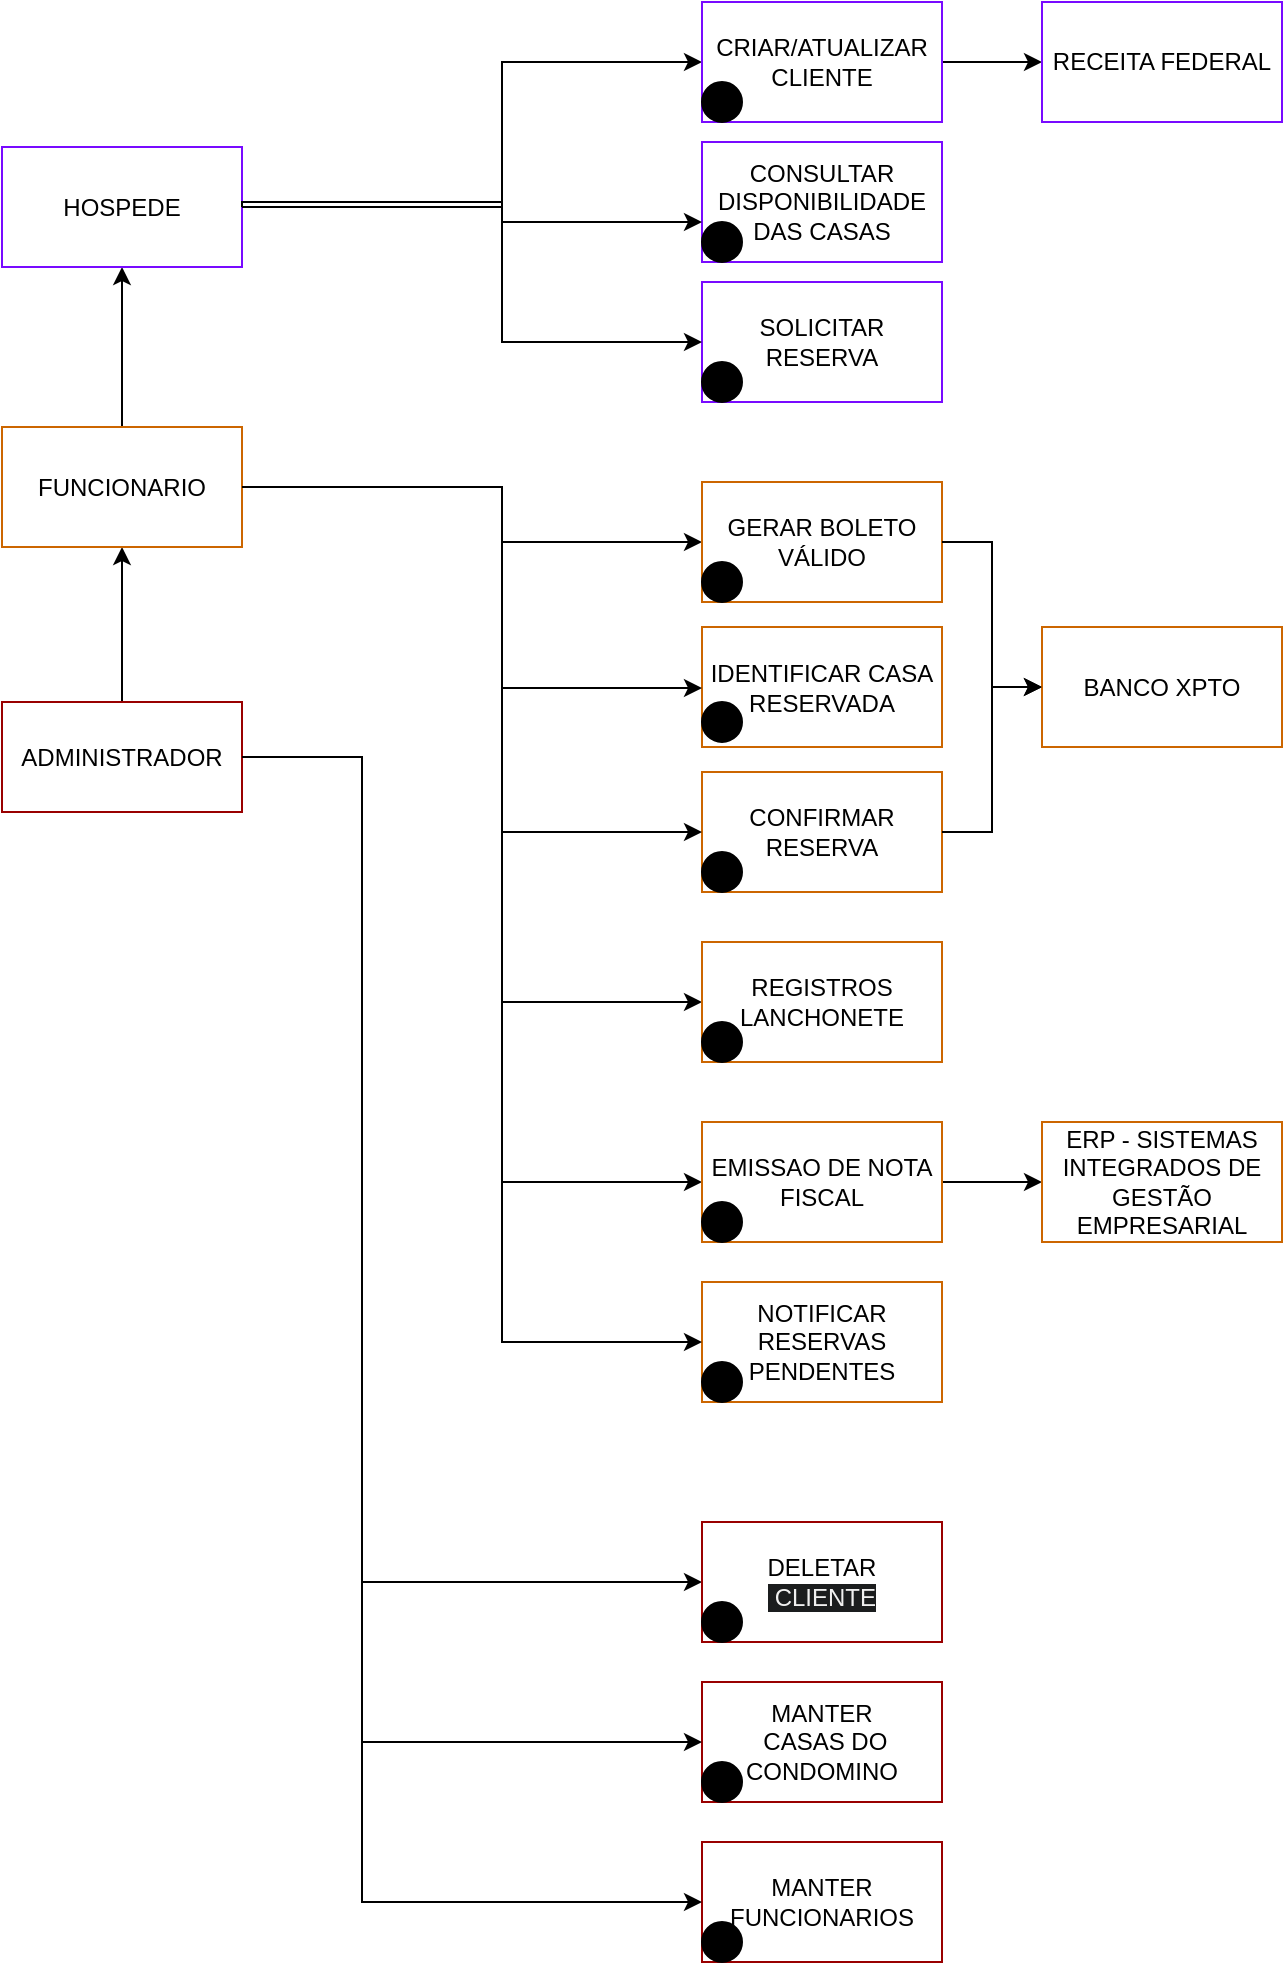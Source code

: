 <mxfile version="24.0.4" type="device">
  <diagram name="v2" id="9f3W9VO9dHgqnGIH7AgD">
    <mxGraphModel dx="818" dy="1060" grid="1" gridSize="10" guides="1" tooltips="1" connect="1" arrows="1" fold="1" page="1" pageScale="1" pageWidth="1100" pageHeight="850" background="none" math="0" shadow="0">
      <root>
        <mxCell id="Ho6uRe960rDuoMjPk8a8-0" />
        <mxCell id="Ho6uRe960rDuoMjPk8a8-1" parent="Ho6uRe960rDuoMjPk8a8-0" />
        <mxCell id="Ho6uRe960rDuoMjPk8a8-2" value="" style="edgeStyle=orthogonalEdgeStyle;rounded=0;orthogonalLoop=1;jettySize=auto;html=1;" parent="Ho6uRe960rDuoMjPk8a8-1" source="Ho6uRe960rDuoMjPk8a8-4" target="Ho6uRe960rDuoMjPk8a8-9" edge="1">
          <mxGeometry relative="1" as="geometry" />
        </mxCell>
        <mxCell id="Ho6uRe960rDuoMjPk8a8-3" value="" style="edgeStyle=orthogonalEdgeStyle;rounded=0;orthogonalLoop=1;jettySize=auto;html=1;entryX=0;entryY=0.5;entryDx=0;entryDy=0;" parent="Ho6uRe960rDuoMjPk8a8-1" source="Ho6uRe960rDuoMjPk8a8-4" target="Ho6uRe960rDuoMjPk8a8-16" edge="1">
          <mxGeometry relative="1" as="geometry">
            <Array as="points">
              <mxPoint x="260" y="458" />
              <mxPoint x="260" y="870" />
            </Array>
          </mxGeometry>
        </mxCell>
        <mxCell id="Ho6uRe960rDuoMjPk8a8-4" value="ADMINISTRADOR" style="rounded=0;whiteSpace=wrap;html=1;strokeColor=#990000;" parent="Ho6uRe960rDuoMjPk8a8-1" vertex="1">
          <mxGeometry x="80" y="430" width="120" height="55" as="geometry" />
        </mxCell>
        <mxCell id="Ho6uRe960rDuoMjPk8a8-5" value="" style="edgeStyle=orthogonalEdgeStyle;rounded=0;orthogonalLoop=1;jettySize=auto;html=1;" parent="Ho6uRe960rDuoMjPk8a8-1" source="Ho6uRe960rDuoMjPk8a8-9" target="Ho6uRe960rDuoMjPk8a8-11" edge="1">
          <mxGeometry relative="1" as="geometry" />
        </mxCell>
        <mxCell id="Ho6uRe960rDuoMjPk8a8-6" value="" style="edgeStyle=orthogonalEdgeStyle;rounded=0;orthogonalLoop=1;jettySize=auto;html=1;entryX=0;entryY=0.5;entryDx=0;entryDy=0;" parent="Ho6uRe960rDuoMjPk8a8-1" source="Ho6uRe960rDuoMjPk8a8-9" target="Ho6uRe960rDuoMjPk8a8-19" edge="1">
          <mxGeometry relative="1" as="geometry">
            <Array as="points">
              <mxPoint x="330" y="323" />
              <mxPoint x="330" y="350" />
            </Array>
          </mxGeometry>
        </mxCell>
        <mxCell id="Ho6uRe960rDuoMjPk8a8-7" value="" style="edgeStyle=orthogonalEdgeStyle;rounded=0;orthogonalLoop=1;jettySize=auto;html=1;entryX=0;entryY=0.5;entryDx=0;entryDy=0;" parent="Ho6uRe960rDuoMjPk8a8-1" source="Ho6uRe960rDuoMjPk8a8-9" target="Ho6uRe960rDuoMjPk8a8-24" edge="1">
          <mxGeometry relative="1" as="geometry">
            <Array as="points">
              <mxPoint x="330" y="323" />
              <mxPoint x="330" y="580" />
            </Array>
          </mxGeometry>
        </mxCell>
        <mxCell id="Ho6uRe960rDuoMjPk8a8-8" value="" style="edgeStyle=orthogonalEdgeStyle;rounded=0;orthogonalLoop=1;jettySize=auto;html=1;entryX=0;entryY=0.5;entryDx=0;entryDy=0;" parent="Ho6uRe960rDuoMjPk8a8-1" source="Ho6uRe960rDuoMjPk8a8-9" target="Ho6uRe960rDuoMjPk8a8-26" edge="1">
          <mxGeometry relative="1" as="geometry">
            <Array as="points">
              <mxPoint x="330" y="323" />
              <mxPoint x="330" y="670" />
            </Array>
          </mxGeometry>
        </mxCell>
        <mxCell id="Ho6uRe960rDuoMjPk8a8-9" value="FUNCIONARIO" style="whiteSpace=wrap;html=1;rounded=0;strokeColor=#CC6600;" parent="Ho6uRe960rDuoMjPk8a8-1" vertex="1">
          <mxGeometry x="80" y="292.5" width="120" height="60" as="geometry" />
        </mxCell>
        <mxCell id="Ho6uRe960rDuoMjPk8a8-10" value="" style="edgeStyle=orthogonalEdgeStyle;rounded=0;orthogonalLoop=1;jettySize=auto;html=1;" parent="Ho6uRe960rDuoMjPk8a8-1" source="Ho6uRe960rDuoMjPk8a8-11" target="Ho6uRe960rDuoMjPk8a8-13" edge="1">
          <mxGeometry relative="1" as="geometry">
            <Array as="points">
              <mxPoint x="330" y="183" />
              <mxPoint x="330" y="110" />
            </Array>
          </mxGeometry>
        </mxCell>
        <mxCell id="Ho6uRe960rDuoMjPk8a8-11" value="HOSPEDE" style="whiteSpace=wrap;html=1;rounded=0;strokeColor=#780AFF;" parent="Ho6uRe960rDuoMjPk8a8-1" vertex="1">
          <mxGeometry x="80" y="152.5" width="120" height="60" as="geometry" />
        </mxCell>
        <mxCell id="Ho6uRe960rDuoMjPk8a8-12" value="" style="edgeStyle=orthogonalEdgeStyle;rounded=0;orthogonalLoop=1;jettySize=auto;html=1;" parent="Ho6uRe960rDuoMjPk8a8-1" source="Ho6uRe960rDuoMjPk8a8-13" target="Ho6uRe960rDuoMjPk8a8-30" edge="1">
          <mxGeometry relative="1" as="geometry" />
        </mxCell>
        <mxCell id="Ho6uRe960rDuoMjPk8a8-13" value="CRIAR/ATUALIZAR CLIENTE" style="whiteSpace=wrap;html=1;rounded=0;strokeColor=#780AFF;" parent="Ho6uRe960rDuoMjPk8a8-1" vertex="1">
          <mxGeometry x="430" y="80" width="120" height="60" as="geometry" />
        </mxCell>
        <mxCell id="Ho6uRe960rDuoMjPk8a8-14" value="CONSULTAR DISPONIBILIDADE DAS CASAS" style="whiteSpace=wrap;html=1;rounded=0;strokeColor=#780AFF;" parent="Ho6uRe960rDuoMjPk8a8-1" vertex="1">
          <mxGeometry x="430" y="150" width="120" height="60" as="geometry" />
        </mxCell>
        <mxCell id="Ho6uRe960rDuoMjPk8a8-15" value="" style="edgeStyle=orthogonalEdgeStyle;rounded=0;orthogonalLoop=1;jettySize=auto;html=1;exitX=1;exitY=0.5;exitDx=0;exitDy=0;entryX=0;entryY=0.5;entryDx=0;entryDy=0;" parent="Ho6uRe960rDuoMjPk8a8-1" source="Ho6uRe960rDuoMjPk8a8-11" edge="1">
          <mxGeometry relative="1" as="geometry">
            <mxPoint x="200" y="192.5" as="sourcePoint" />
            <mxPoint x="430.0" y="190" as="targetPoint" />
            <Array as="points">
              <mxPoint x="200" y="180" />
              <mxPoint x="330" y="180" />
              <mxPoint x="330" y="190" />
            </Array>
          </mxGeometry>
        </mxCell>
        <mxCell id="Ho6uRe960rDuoMjPk8a8-16" value="&lt;div&gt;DELETAR&lt;br&gt;&lt;/div&gt;&lt;div style=&quot;border-color: rgb(0, 0, 0); color: rgb(240, 240, 240); font-family: Helvetica; font-size: 12px; font-style: normal; font-variant-ligatures: normal; font-variant-caps: normal; font-weight: 400; letter-spacing: normal; orphans: 2; text-align: center; text-indent: 0px; text-transform: none; widows: 2; word-spacing: 0px; -webkit-text-stroke-width: 0px; white-space: normal; background-color: rgb(27, 29, 30); text-decoration-thickness: initial; text-decoration-style: initial; text-decoration-color: initial;&quot;&gt;&amp;nbsp;CLIENTE&lt;/div&gt;" style="whiteSpace=wrap;html=1;rounded=0;strokeColor=#990000;" parent="Ho6uRe960rDuoMjPk8a8-1" vertex="1">
          <mxGeometry x="430" y="840" width="120" height="60" as="geometry" />
        </mxCell>
        <mxCell id="Ho6uRe960rDuoMjPk8a8-17" value="MANTER&lt;div&gt;&amp;nbsp;CASAS DO CONDOMINO&lt;/div&gt;" style="whiteSpace=wrap;html=1;rounded=0;strokeColor=#990000;" parent="Ho6uRe960rDuoMjPk8a8-1" vertex="1">
          <mxGeometry x="430" y="920" width="120" height="60" as="geometry" />
        </mxCell>
        <mxCell id="Ho6uRe960rDuoMjPk8a8-18" value="" style="edgeStyle=orthogonalEdgeStyle;rounded=0;orthogonalLoop=1;jettySize=auto;html=1;entryX=0;entryY=0.5;entryDx=0;entryDy=0;exitX=1;exitY=0.5;exitDx=0;exitDy=0;" parent="Ho6uRe960rDuoMjPk8a8-1" source="Ho6uRe960rDuoMjPk8a8-4" target="Ho6uRe960rDuoMjPk8a8-17" edge="1">
          <mxGeometry relative="1" as="geometry">
            <mxPoint x="210" y="468" as="sourcePoint" />
            <mxPoint x="440" y="468" as="targetPoint" />
            <Array as="points">
              <mxPoint x="260" y="458" />
              <mxPoint x="260" y="950" />
            </Array>
          </mxGeometry>
        </mxCell>
        <mxCell id="Ho6uRe960rDuoMjPk8a8-19" value="GERAR BOLETO VÁLIDO" style="whiteSpace=wrap;html=1;rounded=0;strokeColor=#CC6600;" parent="Ho6uRe960rDuoMjPk8a8-1" vertex="1">
          <mxGeometry x="430" y="320" width="120" height="60" as="geometry" />
        </mxCell>
        <mxCell id="Ho6uRe960rDuoMjPk8a8-20" value="" style="edgeStyle=orthogonalEdgeStyle;rounded=0;orthogonalLoop=1;jettySize=auto;html=1;exitX=1;exitY=0.5;exitDx=0;exitDy=0;entryX=0;entryY=0.5;entryDx=0;entryDy=0;" parent="Ho6uRe960rDuoMjPk8a8-1" source="Ho6uRe960rDuoMjPk8a8-19" target="Ho6uRe960rDuoMjPk8a8-28" edge="1">
          <mxGeometry relative="1" as="geometry" />
        </mxCell>
        <mxCell id="Ho6uRe960rDuoMjPk8a8-21" value="IDENTIFICAR CASA RESERVADA" style="whiteSpace=wrap;html=1;rounded=0;strokeColor=#CC6600;" parent="Ho6uRe960rDuoMjPk8a8-1" vertex="1">
          <mxGeometry x="430" y="392.5" width="120" height="60" as="geometry" />
        </mxCell>
        <mxCell id="Ho6uRe960rDuoMjPk8a8-22" value="CONFIRMAR RESERVA" style="whiteSpace=wrap;html=1;rounded=0;strokeColor=#CC6600;" parent="Ho6uRe960rDuoMjPk8a8-1" vertex="1">
          <mxGeometry x="430" y="465" width="120" height="60" as="geometry" />
        </mxCell>
        <mxCell id="Ho6uRe960rDuoMjPk8a8-23" value="" style="edgeStyle=orthogonalEdgeStyle;rounded=0;orthogonalLoop=1;jettySize=auto;html=1;entryX=0;entryY=0.5;entryDx=0;entryDy=0;exitX=1;exitY=0.5;exitDx=0;exitDy=0;" parent="Ho6uRe960rDuoMjPk8a8-1" source="Ho6uRe960rDuoMjPk8a8-9" target="Ho6uRe960rDuoMjPk8a8-22" edge="1">
          <mxGeometry relative="1" as="geometry">
            <mxPoint x="210" y="333" as="sourcePoint" />
            <mxPoint x="440" y="320" as="targetPoint" />
            <Array as="points">
              <mxPoint x="330" y="323" />
              <mxPoint x="330" y="495" />
            </Array>
          </mxGeometry>
        </mxCell>
        <mxCell id="Ho6uRe960rDuoMjPk8a8-24" value="REGISTROS LANCHONETE" style="whiteSpace=wrap;html=1;rounded=0;strokeColor=#CC6600;" parent="Ho6uRe960rDuoMjPk8a8-1" vertex="1">
          <mxGeometry x="430" y="550" width="120" height="60" as="geometry" />
        </mxCell>
        <mxCell id="Ho6uRe960rDuoMjPk8a8-25" value="" style="edgeStyle=orthogonalEdgeStyle;rounded=0;orthogonalLoop=1;jettySize=auto;html=1;" parent="Ho6uRe960rDuoMjPk8a8-1" source="Ho6uRe960rDuoMjPk8a8-26" target="Ho6uRe960rDuoMjPk8a8-31" edge="1">
          <mxGeometry relative="1" as="geometry" />
        </mxCell>
        <mxCell id="Ho6uRe960rDuoMjPk8a8-26" value="EMISSAO DE NOTA FISCAL" style="whiteSpace=wrap;html=1;rounded=0;strokeColor=#CC6600;" parent="Ho6uRe960rDuoMjPk8a8-1" vertex="1">
          <mxGeometry x="430" y="640" width="120" height="60" as="geometry" />
        </mxCell>
        <mxCell id="Ho6uRe960rDuoMjPk8a8-27" value="" style="edgeStyle=orthogonalEdgeStyle;rounded=0;orthogonalLoop=1;jettySize=auto;html=1;entryX=0;entryY=0.5;entryDx=0;entryDy=0;exitX=1;exitY=0.5;exitDx=0;exitDy=0;" parent="Ho6uRe960rDuoMjPk8a8-1" source="Ho6uRe960rDuoMjPk8a8-9" target="Ho6uRe960rDuoMjPk8a8-21" edge="1">
          <mxGeometry relative="1" as="geometry">
            <mxPoint x="210" y="333" as="sourcePoint" />
            <mxPoint x="440" y="290" as="targetPoint" />
            <Array as="points">
              <mxPoint x="330" y="323" />
              <mxPoint x="330" y="423" />
              <mxPoint x="430" y="423" />
            </Array>
          </mxGeometry>
        </mxCell>
        <mxCell id="Ho6uRe960rDuoMjPk8a8-28" value="BANCO XPTO" style="whiteSpace=wrap;html=1;strokeColor=#CC6600;rounded=0;" parent="Ho6uRe960rDuoMjPk8a8-1" vertex="1">
          <mxGeometry x="600" y="392.5" width="120" height="60" as="geometry" />
        </mxCell>
        <mxCell id="Ho6uRe960rDuoMjPk8a8-29" value="" style="edgeStyle=orthogonalEdgeStyle;rounded=0;orthogonalLoop=1;jettySize=auto;html=1;exitX=1;exitY=0.5;exitDx=0;exitDy=0;entryX=0;entryY=0.5;entryDx=0;entryDy=0;" parent="Ho6uRe960rDuoMjPk8a8-1" source="Ho6uRe960rDuoMjPk8a8-22" target="Ho6uRe960rDuoMjPk8a8-28" edge="1">
          <mxGeometry relative="1" as="geometry">
            <mxPoint x="560" y="363" as="sourcePoint" />
            <mxPoint x="680" y="363" as="targetPoint" />
          </mxGeometry>
        </mxCell>
        <mxCell id="Ho6uRe960rDuoMjPk8a8-30" value="RECEITA FEDERAL" style="whiteSpace=wrap;html=1;strokeColor=#780AFF;rounded=0;" parent="Ho6uRe960rDuoMjPk8a8-1" vertex="1">
          <mxGeometry x="600" y="80" width="120" height="60" as="geometry" />
        </mxCell>
        <mxCell id="Ho6uRe960rDuoMjPk8a8-31" value="ERP - SISTEMAS INTEGRADOS DE GESTÃO EMPRESARIAL" style="whiteSpace=wrap;html=1;strokeColor=#CC6600;rounded=0;" parent="Ho6uRe960rDuoMjPk8a8-1" vertex="1">
          <mxGeometry x="600" y="640" width="120" height="60" as="geometry" />
        </mxCell>
        <mxCell id="Ho6uRe960rDuoMjPk8a8-32" value="SOLICITAR RESERVA" style="whiteSpace=wrap;html=1;rounded=0;strokeColor=#780AFF;" parent="Ho6uRe960rDuoMjPk8a8-1" vertex="1">
          <mxGeometry x="430" y="220" width="120" height="60" as="geometry" />
        </mxCell>
        <mxCell id="Ho6uRe960rDuoMjPk8a8-33" value="" style="edgeStyle=orthogonalEdgeStyle;rounded=0;orthogonalLoop=1;jettySize=auto;html=1;exitX=1;exitY=0.5;exitDx=0;exitDy=0;entryX=0;entryY=0.5;entryDx=0;entryDy=0;" parent="Ho6uRe960rDuoMjPk8a8-1" source="Ho6uRe960rDuoMjPk8a8-11" target="Ho6uRe960rDuoMjPk8a8-32" edge="1">
          <mxGeometry relative="1" as="geometry">
            <mxPoint x="210" y="193" as="sourcePoint" />
            <mxPoint x="440.0" y="200" as="targetPoint" />
            <Array as="points">
              <mxPoint x="330" y="183" />
              <mxPoint x="330" y="250" />
            </Array>
          </mxGeometry>
        </mxCell>
        <mxCell id="Ho6uRe960rDuoMjPk8a8-34" value="NOTIFICAR RESERVAS PENDENTES" style="whiteSpace=wrap;html=1;rounded=0;strokeColor=#CC6600;" parent="Ho6uRe960rDuoMjPk8a8-1" vertex="1">
          <mxGeometry x="430" y="720" width="120" height="60" as="geometry" />
        </mxCell>
        <mxCell id="Ho6uRe960rDuoMjPk8a8-35" value="" style="edgeStyle=orthogonalEdgeStyle;rounded=0;orthogonalLoop=1;jettySize=auto;html=1;entryX=0;entryY=0.5;entryDx=0;entryDy=0;exitX=1;exitY=0.5;exitDx=0;exitDy=0;" parent="Ho6uRe960rDuoMjPk8a8-1" source="Ho6uRe960rDuoMjPk8a8-9" target="Ho6uRe960rDuoMjPk8a8-34" edge="1">
          <mxGeometry relative="1" as="geometry">
            <Array as="points">
              <mxPoint x="330" y="323" />
              <mxPoint x="330" y="750" />
            </Array>
            <mxPoint x="210" y="333" as="sourcePoint" />
            <mxPoint x="450" y="680" as="targetPoint" />
          </mxGeometry>
        </mxCell>
        <mxCell id="Ho6uRe960rDuoMjPk8a8-36" value="&lt;div&gt;MANTER&lt;/div&gt;FUNCIONARIOS" style="whiteSpace=wrap;html=1;rounded=0;strokeColor=#990000;" parent="Ho6uRe960rDuoMjPk8a8-1" vertex="1">
          <mxGeometry x="430" y="1000" width="120" height="60" as="geometry" />
        </mxCell>
        <mxCell id="Ho6uRe960rDuoMjPk8a8-37" value="" style="edgeStyle=orthogonalEdgeStyle;rounded=0;orthogonalLoop=1;jettySize=auto;html=1;entryX=0;entryY=0.5;entryDx=0;entryDy=0;exitX=1;exitY=0.5;exitDx=0;exitDy=0;" parent="Ho6uRe960rDuoMjPk8a8-1" source="Ho6uRe960rDuoMjPk8a8-4" target="Ho6uRe960rDuoMjPk8a8-36" edge="1">
          <mxGeometry relative="1" as="geometry">
            <mxPoint x="210" y="468" as="sourcePoint" />
            <mxPoint x="450" y="960" as="targetPoint" />
            <Array as="points">
              <mxPoint x="260" y="458" />
              <mxPoint x="260" y="1030" />
            </Array>
          </mxGeometry>
        </mxCell>
        <mxCell id="Ho6uRe960rDuoMjPk8a8-38" value="1" style="ellipse;whiteSpace=wrap;html=1;aspect=fixed;fillColor=#000000;" parent="Ho6uRe960rDuoMjPk8a8-1" vertex="1">
          <mxGeometry x="430" y="120" width="20" height="20" as="geometry" />
        </mxCell>
        <mxCell id="Ho6uRe960rDuoMjPk8a8-39" value="2" style="ellipse;whiteSpace=wrap;html=1;aspect=fixed;fillColor=#000000;" parent="Ho6uRe960rDuoMjPk8a8-1" vertex="1">
          <mxGeometry x="430" y="190" width="20" height="20" as="geometry" />
        </mxCell>
        <mxCell id="Ho6uRe960rDuoMjPk8a8-40" value="3" style="ellipse;whiteSpace=wrap;html=1;aspect=fixed;fillColor=#000000;fontStyle=1" parent="Ho6uRe960rDuoMjPk8a8-1" vertex="1">
          <mxGeometry x="430" y="260" width="20" height="20" as="geometry" />
        </mxCell>
        <mxCell id="Ho6uRe960rDuoMjPk8a8-41" value="4" style="ellipse;whiteSpace=wrap;html=1;aspect=fixed;fillColor=#000000;fontStyle=1" parent="Ho6uRe960rDuoMjPk8a8-1" vertex="1">
          <mxGeometry x="430" y="360" width="20" height="20" as="geometry" />
        </mxCell>
        <mxCell id="Ho6uRe960rDuoMjPk8a8-42" value="5" style="ellipse;whiteSpace=wrap;html=1;aspect=fixed;fillColor=#000000;fontStyle=1" parent="Ho6uRe960rDuoMjPk8a8-1" vertex="1">
          <mxGeometry x="430" y="430" width="20" height="20" as="geometry" />
        </mxCell>
        <mxCell id="Ho6uRe960rDuoMjPk8a8-43" value="6" style="ellipse;whiteSpace=wrap;html=1;aspect=fixed;fillColor=#000000;fontStyle=1" parent="Ho6uRe960rDuoMjPk8a8-1" vertex="1">
          <mxGeometry x="430" y="505" width="20" height="20" as="geometry" />
        </mxCell>
        <mxCell id="Ho6uRe960rDuoMjPk8a8-44" value="7" style="ellipse;whiteSpace=wrap;html=1;aspect=fixed;fillColor=#000000;fontStyle=1" parent="Ho6uRe960rDuoMjPk8a8-1" vertex="1">
          <mxGeometry x="430" y="590" width="20" height="20" as="geometry" />
        </mxCell>
        <mxCell id="Ho6uRe960rDuoMjPk8a8-45" value="8" style="ellipse;whiteSpace=wrap;html=1;aspect=fixed;fillColor=#000000;fontStyle=1" parent="Ho6uRe960rDuoMjPk8a8-1" vertex="1">
          <mxGeometry x="430" y="680" width="20" height="20" as="geometry" />
        </mxCell>
        <mxCell id="Ho6uRe960rDuoMjPk8a8-46" value="9" style="ellipse;whiteSpace=wrap;html=1;aspect=fixed;fillColor=#000000;fontStyle=1" parent="Ho6uRe960rDuoMjPk8a8-1" vertex="1">
          <mxGeometry x="430" y="760" width="20" height="20" as="geometry" />
        </mxCell>
        <mxCell id="Ho6uRe960rDuoMjPk8a8-47" value="10" style="ellipse;whiteSpace=wrap;html=1;aspect=fixed;fillColor=#000000;fontStyle=1" parent="Ho6uRe960rDuoMjPk8a8-1" vertex="1">
          <mxGeometry x="430" y="880" width="20" height="20" as="geometry" />
        </mxCell>
        <mxCell id="Ho6uRe960rDuoMjPk8a8-48" value="11" style="ellipse;whiteSpace=wrap;html=1;aspect=fixed;fillColor=#000000;fontStyle=1" parent="Ho6uRe960rDuoMjPk8a8-1" vertex="1">
          <mxGeometry x="430" y="960" width="20" height="20" as="geometry" />
        </mxCell>
        <mxCell id="Ho6uRe960rDuoMjPk8a8-49" value="12" style="ellipse;whiteSpace=wrap;html=1;aspect=fixed;fillColor=#000000;fontStyle=1" parent="Ho6uRe960rDuoMjPk8a8-1" vertex="1">
          <mxGeometry x="430" y="1040" width="20" height="20" as="geometry" />
        </mxCell>
      </root>
    </mxGraphModel>
  </diagram>
</mxfile>

